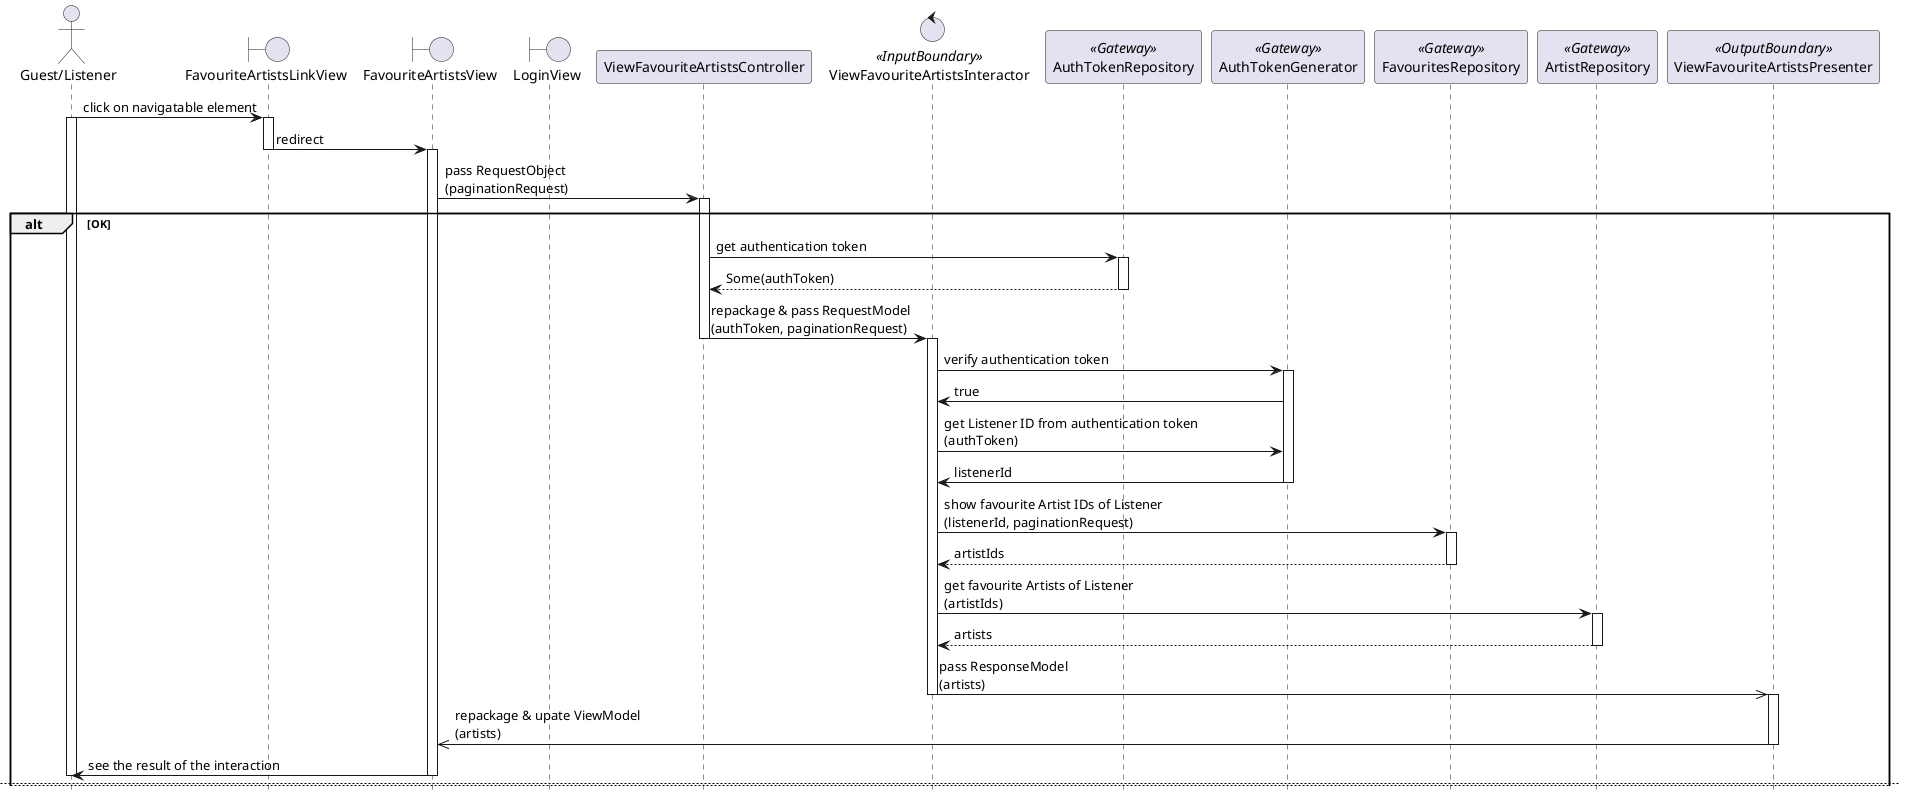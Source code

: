 @startuml

hide footbox
skinparam BackgroundColor transparent

actor "Guest/Listener"
boundary FavouriteArtistsLinkView
boundary FavouriteArtistsView
boundary LoginView
participant ViewFavouriteArtistsController
control ViewFavouriteArtistsInteractor <<InputBoundary>>
participant AuthTokenRepository <<Gateway>>
participant AuthTokenGenerator <<Gateway>>
participant FavouritesRepository <<Gateway>>
participant ArtistRepository <<Gateway>>
participant ViewFavouriteArtistsPresenter <<OutputBoundary>>

"Guest/Listener" -> FavouriteArtistsLinkView: click on navigatable element
activate "Guest/Listener"
activate FavouriteArtistsLinkView

FavouriteArtistsLinkView -> FavouriteArtistsView: redirect
deactivate FavouriteArtistsLinkView
activate FavouriteArtistsView

FavouriteArtistsView -> ViewFavouriteArtistsController: pass RequestObject\n(paginationRequest)
activate ViewFavouriteArtistsController

alt OK
    ViewFavouriteArtistsController -> AuthTokenRepository: get authentication token
    activate AuthTokenRepository
    return Some(authToken)
    deactivate AuthTokenRepository

    ViewFavouriteArtistsController -> ViewFavouriteArtistsInteractor: repackage & pass RequestModel\n(authToken, paginationRequest)
    deactivate ViewFavouriteArtistsController
    activate ViewFavouriteArtistsInteractor

    ViewFavouriteArtistsInteractor -> AuthTokenGenerator: verify authentication token
    activate AuthTokenGenerator
    ViewFavouriteArtistsInteractor <- AuthTokenGenerator: true

    ViewFavouriteArtistsInteractor -> AuthTokenGenerator: get Listener ID from authentication token\n(authToken)
    ViewFavouriteArtistsInteractor <- AuthTokenGenerator: listenerId
    deactivate AuthTokenGenerator

    ViewFavouriteArtistsInteractor -> FavouritesRepository: show favourite Artist IDs of Listener\n(listenerId, paginationRequest)
    activate FavouritesRepository
    return artistIds
    deactivate FavouritesRepository

    ViewFavouriteArtistsInteractor -> ArtistRepository: get favourite Artists of Listener\n(artistIds)
    activate ArtistRepository
    return artists
    deactivate ArtistRepository

    ViewFavouriteArtistsInteractor ->> ViewFavouriteArtistsPresenter: pass ResponseModel\n(artists)
    deactivate ViewFavouriteArtistsInteractor
    activate ViewFavouriteArtistsPresenter

    ViewFavouriteArtistsPresenter ->> FavouriteArtistsView: repackage & upate ViewModel\n(artists)
    deactivate ViewFavouriteArtistsPresenter

    FavouriteArtistsView -> "Guest/Listener": see the result of the interaction
    deactivate FavouriteArtistsView
    deactivate "Guest/Listener"

    newpage

else Error: Authentication token not found
    ViewFavouriteArtistsController -> AuthTokenRepository: get authentication token
    activate ViewFavouriteArtistsController
    activate "Guest/Listener"
    activate FavouriteArtistsView
    activate AuthTokenRepository
    return None
    deactivate AuthTokenRepository

    ViewFavouriteArtistsController -> LoginView: redirect
    deactivate FavouriteArtistsView
    deactivate ViewFavouriteArtistsController
    activate LoginView

    LoginView -> "Guest/Listener": see the result of the interaction
    deactivate LoginView
    deactivate "Guest/Listener"

else Error: Authnetication token invalid
    ViewFavouriteArtistsController -> AuthTokenRepository: get authentication token
    activate ViewFavouriteArtistsController
    activate "Guest/Listener"
    activate FavouriteArtistsView
    activate AuthTokenRepository
    return Some(authToken)
    deactivate AuthTokenRepository

    ViewFavouriteArtistsController -> ViewFavouriteArtistsInteractor: repackage & pass RequestModel\n(authToken, artistId)
    deactivate ViewFavouriteArtistsController
    activate ViewFavouriteArtistsInteractor

    ViewFavouriteArtistsInteractor -> AuthTokenGenerator: verify authentication token
    activate AuthTokenGenerator
    return false
    deactivate AuthTokenGenerator

    ViewFavouriteArtistsInteractor ->> ViewFavouriteArtistsPresenter: pass ResponseModel\n(Err(AuthTokenInvalid))
    deactivate ViewFavouriteArtistsInteractor
    activate ViewFavouriteArtistsPresenter

    ViewFavouriteArtistsPresenter ->> FavouriteArtistsView: repackage & update ViewModel\n(Err(AuthTokenInvalid))
    deactivate ViewFavouriteArtistsPresenter

    FavouriteArtistsView -> LoginView: redirect
    deactivate FavouriteArtistsView
    activate LoginView

    LoginView -> "Guest/Listener": see the result of the interaction
    deactivate LoginView
    deactivate "Guest/Listener"

end

@enduml
